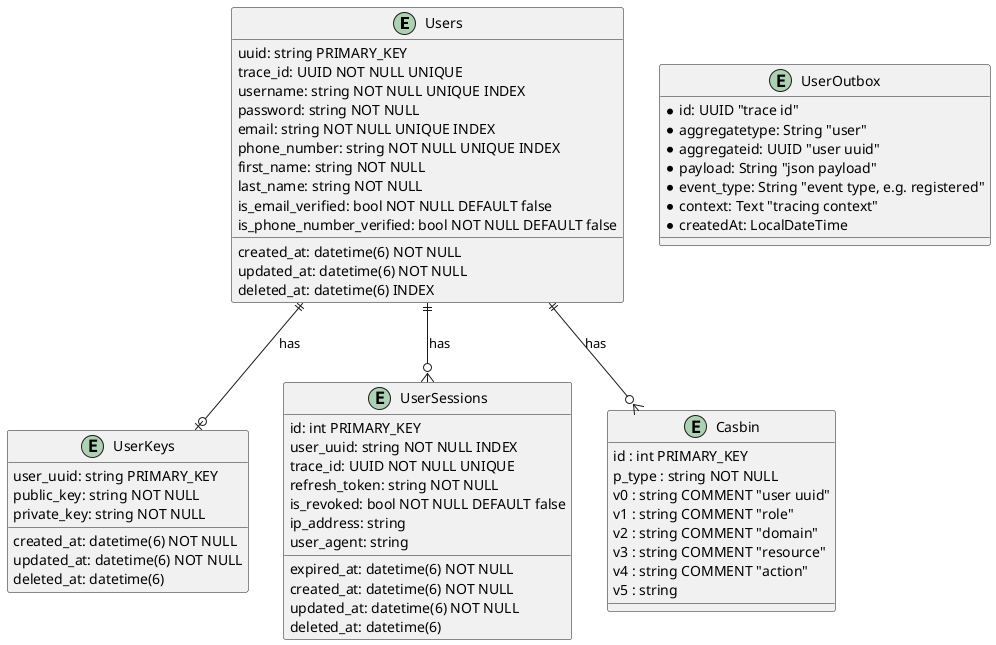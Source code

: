 @startuml user-service-erd

entity Users {
    uuid: string PRIMARY_KEY
    trace_id: UUID NOT NULL UNIQUE
    username: string NOT NULL UNIQUE INDEX
    password: string NOT NULL
    email: string NOT NULL UNIQUE INDEX
    phone_number: string NOT NULL UNIQUE INDEX
    first_name: string NOT NULL
    last_name: string NOT NULL
    is_email_verified: bool NOT NULL DEFAULT false
    is_phone_number_verified: bool NOT NULL DEFAULT false
    created_at: datetime(6) NOT NULL
    updated_at: datetime(6) NOT NULL
    deleted_at: datetime(6) INDEX
}

entity UserKeys {
    user_uuid: string PRIMARY_KEY
    public_key: string NOT NULL
    private_key: string NOT NULL
    created_at: datetime(6) NOT NULL
    updated_at: datetime(6) NOT NULL
    deleted_at: datetime(6)
}

entity UserSessions {
    id: int PRIMARY_KEY
    user_uuid: string NOT NULL INDEX
    trace_id: UUID NOT NULL UNIQUE
    refresh_token: string NOT NULL
    is_revoked: bool NOT NULL DEFAULT false
    expired_at: datetime(6) NOT NULL
    ip_address: string
    user_agent: string
    created_at: datetime(6) NOT NULL
    updated_at: datetime(6) NOT NULL
    deleted_at: datetime(6)
}

entity Casbin {
    id : int PRIMARY_KEY
    p_type : string NOT NULL
    v0 : string COMMENT "user uuid"
    v1 : string COMMENT "role"
    v2 : string COMMENT "domain"
    v3 : string COMMENT "resource"
    v4 : string COMMENT "action"
    v5 : string
}

entity UserOutbox {
    *id: UUID "trace id"
    *aggregatetype: String "user"
    *aggregateid: UUID "user uuid"
    *payload: String "json payload"
    *event_type: String "event type, e.g. registered"
    *context: Text "tracing context"
    *createdAt: LocalDateTime
}

Users ||--o| UserKeys : "has"
Users ||--o{UserSessions : "has"
Users ||--o{Casbin : "has"

@enduml
